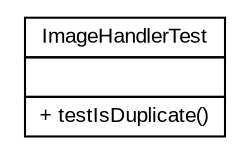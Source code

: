 #!/usr/local/bin/dot
#
# Class diagram 
# Generated by UMLGraph version 5.2 (http://www.umlgraph.org/)
#

digraph G {
	edge [fontname="arial",fontsize=10,labelfontname="arial",labelfontsize=10];
	node [fontname="arial",fontsize=10,shape=plaintext];
	nodesep=0.25;
	ranksep=0.5;
	// tud.iir.multimedia.test.ImageHandlerTest
	c5123 [label=<<table title="tud.iir.multimedia.test.ImageHandlerTest" border="0" cellborder="1" cellspacing="0" cellpadding="2" port="p" href="./ImageHandlerTest.html">
		<tr><td><table border="0" cellspacing="0" cellpadding="1">
<tr><td align="center" balign="center"> ImageHandlerTest </td></tr>
		</table></td></tr>
		<tr><td><table border="0" cellspacing="0" cellpadding="1">
<tr><td align="left" balign="left">  </td></tr>
		</table></td></tr>
		<tr><td><table border="0" cellspacing="0" cellpadding="1">
<tr><td align="left" balign="left"> + testIsDuplicate() </td></tr>
		</table></td></tr>
		</table>>, fontname="arial", fontcolor="black", fontsize=10.0];
}

